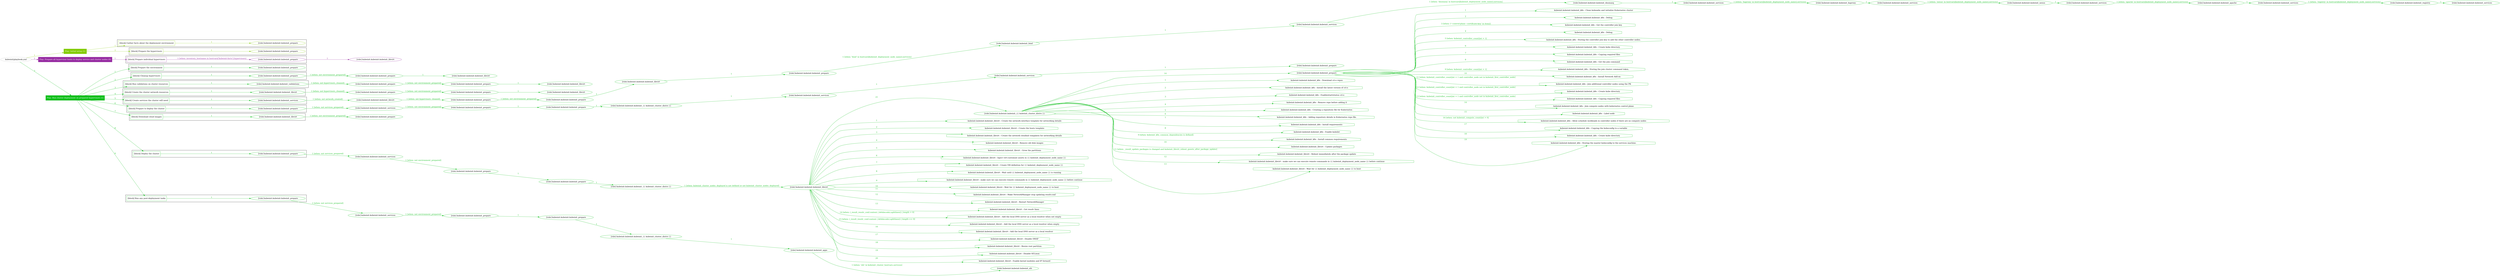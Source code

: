 digraph {
	graph [concentrate=true ordering=in rankdir=LR ratio=fill]
	edge [esep=5 sep=10]
	"kubeinit/playbook.yml" [id=root_node style=dotted]
	play_8ee18083 [label="Play: Initial setup (1)" color="#82cb01" fontcolor="#ffffff" id=play_8ee18083 shape=box style=filled tooltip=localhost]
	"kubeinit/playbook.yml" -> play_8ee18083 [label="1 " color="#82cb01" fontcolor="#82cb01" id=edge_8e0789ae labeltooltip="1 " tooltip="1 "]
	subgraph "kubeinit.kubeinit.kubeinit_prepare" {
		role_06d61ca9 [label="[role] kubeinit.kubeinit.kubeinit_prepare" color="#82cb01" id=role_06d61ca9 tooltip="kubeinit.kubeinit.kubeinit_prepare"]
	}
	subgraph "kubeinit.kubeinit.kubeinit_prepare" {
		role_7a97f258 [label="[role] kubeinit.kubeinit.kubeinit_prepare" color="#82cb01" id=role_7a97f258 tooltip="kubeinit.kubeinit.kubeinit_prepare"]
	}
	subgraph "Play: Initial setup (1)" {
		play_8ee18083 -> block_f115accf [label=1 color="#82cb01" fontcolor="#82cb01" id=edge_2d63fe4f labeltooltip=1 tooltip=1]
		subgraph cluster_block_f115accf {
			block_f115accf [label="[block] Gather facts about the deployment environment" color="#82cb01" id=block_f115accf labeltooltip="Gather facts about the deployment environment" shape=box tooltip="Gather facts about the deployment environment"]
			block_f115accf -> role_06d61ca9 [label="1 " color="#82cb01" fontcolor="#82cb01" id=edge_ca54eedc labeltooltip="1 " tooltip="1 "]
		}
		play_8ee18083 -> block_3ee3ec7a [label=2 color="#82cb01" fontcolor="#82cb01" id=edge_6babd5a5 labeltooltip=2 tooltip=2]
		subgraph cluster_block_3ee3ec7a {
			block_3ee3ec7a [label="[block] Prepare the hypervisors" color="#82cb01" id=block_3ee3ec7a labeltooltip="Prepare the hypervisors" shape=box tooltip="Prepare the hypervisors"]
			block_3ee3ec7a -> role_7a97f258 [label="1 " color="#82cb01" fontcolor="#82cb01" id=edge_4fb15466 labeltooltip="1 " tooltip="1 "]
		}
	}
	play_faafe87c [label="Play: Prepare all hypervisor hosts to deploy service and cluster nodes (0)" color="#962ba1" fontcolor="#ffffff" id=play_faafe87c shape=box style=filled tooltip="Play: Prepare all hypervisor hosts to deploy service and cluster nodes (0)"]
	"kubeinit/playbook.yml" -> play_faafe87c [label="2 " color="#962ba1" fontcolor="#962ba1" id=edge_b821a2ba labeltooltip="2 " tooltip="2 "]
	subgraph "kubeinit.kubeinit.kubeinit_libvirt" {
		role_f9e09f97 [label="[role] kubeinit.kubeinit.kubeinit_libvirt" color="#962ba1" id=role_f9e09f97 tooltip="kubeinit.kubeinit.kubeinit_libvirt"]
	}
	subgraph "kubeinit.kubeinit.kubeinit_prepare" {
		role_05ce94aa [label="[role] kubeinit.kubeinit.kubeinit_prepare" color="#962ba1" id=role_05ce94aa tooltip="kubeinit.kubeinit.kubeinit_prepare"]
		role_05ce94aa -> role_f9e09f97 [label="1 " color="#962ba1" fontcolor="#962ba1" id=edge_85e8ba23 labeltooltip="1 " tooltip="1 "]
	}
	subgraph "Play: Prepare all hypervisor hosts to deploy service and cluster nodes (0)" {
		play_faafe87c -> block_d079e7aa [label=1 color="#962ba1" fontcolor="#962ba1" id=edge_d7801c0c labeltooltip=1 tooltip=1]
		subgraph cluster_block_d079e7aa {
			block_d079e7aa [label="[block] Prepare individual hypervisors" color="#962ba1" id=block_d079e7aa labeltooltip="Prepare individual hypervisors" shape=box tooltip="Prepare individual hypervisors"]
			block_d079e7aa -> role_05ce94aa [label="1 [when: inventory_hostname in hostvars['kubeinit-facts'].hypervisors]" color="#962ba1" fontcolor="#962ba1" id=edge_f3fc36d4 labeltooltip="1 [when: inventory_hostname in hostvars['kubeinit-facts'].hypervisors]" tooltip="1 [when: inventory_hostname in hostvars['kubeinit-facts'].hypervisors]"]
		}
	}
	play_81c9d7ab [label="Play: Run cluster deployment on prepared hypervisors (1)" color="#0dbf1a" fontcolor="#ffffff" id=play_81c9d7ab shape=box style=filled tooltip=localhost]
	"kubeinit/playbook.yml" -> play_81c9d7ab [label="3 " color="#0dbf1a" fontcolor="#0dbf1a" id=edge_80b0b1e9 labeltooltip="3 " tooltip="3 "]
	subgraph "kubeinit.kubeinit.kubeinit_prepare" {
		role_98273a09 [label="[role] kubeinit.kubeinit.kubeinit_prepare" color="#0dbf1a" id=role_98273a09 tooltip="kubeinit.kubeinit.kubeinit_prepare"]
	}
	subgraph "kubeinit.kubeinit.kubeinit_libvirt" {
		role_72c0a9a7 [label="[role] kubeinit.kubeinit.kubeinit_libvirt" color="#0dbf1a" id=role_72c0a9a7 tooltip="kubeinit.kubeinit.kubeinit_libvirt"]
	}
	subgraph "kubeinit.kubeinit.kubeinit_prepare" {
		role_4fc03e9e [label="[role] kubeinit.kubeinit.kubeinit_prepare" color="#0dbf1a" id=role_4fc03e9e tooltip="kubeinit.kubeinit.kubeinit_prepare"]
		role_4fc03e9e -> role_72c0a9a7 [label="1 " color="#0dbf1a" fontcolor="#0dbf1a" id=edge_816d87c3 labeltooltip="1 " tooltip="1 "]
	}
	subgraph "kubeinit.kubeinit.kubeinit_prepare" {
		role_991bb57a [label="[role] kubeinit.kubeinit.kubeinit_prepare" color="#0dbf1a" id=role_991bb57a tooltip="kubeinit.kubeinit.kubeinit_prepare"]
		role_991bb57a -> role_4fc03e9e [label="1 [when: not environment_prepared]" color="#0dbf1a" fontcolor="#0dbf1a" id=edge_4e767769 labeltooltip="1 [when: not environment_prepared]" tooltip="1 [when: not environment_prepared]"]
	}
	subgraph "kubeinit.kubeinit.kubeinit_libvirt" {
		role_8d6c8dee [label="[role] kubeinit.kubeinit.kubeinit_libvirt" color="#0dbf1a" id=role_8d6c8dee tooltip="kubeinit.kubeinit.kubeinit_libvirt"]
	}
	subgraph "kubeinit.kubeinit.kubeinit_prepare" {
		role_c4f2aa31 [label="[role] kubeinit.kubeinit.kubeinit_prepare" color="#0dbf1a" id=role_c4f2aa31 tooltip="kubeinit.kubeinit.kubeinit_prepare"]
		role_c4f2aa31 -> role_8d6c8dee [label="1 " color="#0dbf1a" fontcolor="#0dbf1a" id=edge_8194c8d9 labeltooltip="1 " tooltip="1 "]
	}
	subgraph "kubeinit.kubeinit.kubeinit_prepare" {
		role_bdd298de [label="[role] kubeinit.kubeinit.kubeinit_prepare" color="#0dbf1a" id=role_bdd298de tooltip="kubeinit.kubeinit.kubeinit_prepare"]
		role_bdd298de -> role_c4f2aa31 [label="1 [when: not environment_prepared]" color="#0dbf1a" fontcolor="#0dbf1a" id=edge_e45e2cd5 labeltooltip="1 [when: not environment_prepared]" tooltip="1 [when: not environment_prepared]"]
	}
	subgraph "kubeinit.kubeinit.kubeinit_validations" {
		role_735e8638 [label="[role] kubeinit.kubeinit.kubeinit_validations" color="#0dbf1a" id=role_735e8638 tooltip="kubeinit.kubeinit.kubeinit_validations"]
		role_735e8638 -> role_bdd298de [label="1 [when: not hypervisors_cleaned]" color="#0dbf1a" fontcolor="#0dbf1a" id=edge_be68f4b4 labeltooltip="1 [when: not hypervisors_cleaned]" tooltip="1 [when: not hypervisors_cleaned]"]
	}
	subgraph "kubeinit.kubeinit.kubeinit_libvirt" {
		role_4153babf [label="[role] kubeinit.kubeinit.kubeinit_libvirt" color="#0dbf1a" id=role_4153babf tooltip="kubeinit.kubeinit.kubeinit_libvirt"]
	}
	subgraph "kubeinit.kubeinit.kubeinit_prepare" {
		role_7a676c43 [label="[role] kubeinit.kubeinit.kubeinit_prepare" color="#0dbf1a" id=role_7a676c43 tooltip="kubeinit.kubeinit.kubeinit_prepare"]
		role_7a676c43 -> role_4153babf [label="1 " color="#0dbf1a" fontcolor="#0dbf1a" id=edge_511faa0a labeltooltip="1 " tooltip="1 "]
	}
	subgraph "kubeinit.kubeinit.kubeinit_prepare" {
		role_56eaf374 [label="[role] kubeinit.kubeinit.kubeinit_prepare" color="#0dbf1a" id=role_56eaf374 tooltip="kubeinit.kubeinit.kubeinit_prepare"]
		role_56eaf374 -> role_7a676c43 [label="1 [when: not environment_prepared]" color="#0dbf1a" fontcolor="#0dbf1a" id=edge_9964351d labeltooltip="1 [when: not environment_prepared]" tooltip="1 [when: not environment_prepared]"]
	}
	subgraph "kubeinit.kubeinit.kubeinit_libvirt" {
		role_6fcd3299 [label="[role] kubeinit.kubeinit.kubeinit_libvirt" color="#0dbf1a" id=role_6fcd3299 tooltip="kubeinit.kubeinit.kubeinit_libvirt"]
		role_6fcd3299 -> role_56eaf374 [label="1 [when: not hypervisors_cleaned]" color="#0dbf1a" fontcolor="#0dbf1a" id=edge_40419bce labeltooltip="1 [when: not hypervisors_cleaned]" tooltip="1 [when: not hypervisors_cleaned]"]
	}
	subgraph "kubeinit.kubeinit.kubeinit_services" {
		role_3e249ada [label="[role] kubeinit.kubeinit.kubeinit_services" color="#0dbf1a" id=role_3e249ada tooltip="kubeinit.kubeinit.kubeinit_services"]
	}
	subgraph "kubeinit.kubeinit.kubeinit_registry" {
		role_07090c83 [label="[role] kubeinit.kubeinit.kubeinit_registry" color="#0dbf1a" id=role_07090c83 tooltip="kubeinit.kubeinit.kubeinit_registry"]
		role_07090c83 -> role_3e249ada [label="1 " color="#0dbf1a" fontcolor="#0dbf1a" id=edge_30857a8a labeltooltip="1 " tooltip="1 "]
	}
	subgraph "kubeinit.kubeinit.kubeinit_services" {
		role_3ba974b8 [label="[role] kubeinit.kubeinit.kubeinit_services" color="#0dbf1a" id=role_3ba974b8 tooltip="kubeinit.kubeinit.kubeinit_services"]
		role_3ba974b8 -> role_07090c83 [label="1 [when: 'registry' in hostvars[kubeinit_deployment_node_name].services]" color="#0dbf1a" fontcolor="#0dbf1a" id=edge_75be1067 labeltooltip="1 [when: 'registry' in hostvars[kubeinit_deployment_node_name].services]" tooltip="1 [when: 'registry' in hostvars[kubeinit_deployment_node_name].services]"]
	}
	subgraph "kubeinit.kubeinit.kubeinit_apache" {
		role_98612569 [label="[role] kubeinit.kubeinit.kubeinit_apache" color="#0dbf1a" id=role_98612569 tooltip="kubeinit.kubeinit.kubeinit_apache"]
		role_98612569 -> role_3ba974b8 [label="1 " color="#0dbf1a" fontcolor="#0dbf1a" id=edge_2297390c labeltooltip="1 " tooltip="1 "]
	}
	subgraph "kubeinit.kubeinit.kubeinit_services" {
		role_82681140 [label="[role] kubeinit.kubeinit.kubeinit_services" color="#0dbf1a" id=role_82681140 tooltip="kubeinit.kubeinit.kubeinit_services"]
		role_82681140 -> role_98612569 [label="1 [when: 'apache' in hostvars[kubeinit_deployment_node_name].services]" color="#0dbf1a" fontcolor="#0dbf1a" id=edge_07b75f77 labeltooltip="1 [when: 'apache' in hostvars[kubeinit_deployment_node_name].services]" tooltip="1 [when: 'apache' in hostvars[kubeinit_deployment_node_name].services]"]
	}
	subgraph "kubeinit.kubeinit.kubeinit_nexus" {
		role_915299c7 [label="[role] kubeinit.kubeinit.kubeinit_nexus" color="#0dbf1a" id=role_915299c7 tooltip="kubeinit.kubeinit.kubeinit_nexus"]
		role_915299c7 -> role_82681140 [label="1 " color="#0dbf1a" fontcolor="#0dbf1a" id=edge_f706cca3 labeltooltip="1 " tooltip="1 "]
	}
	subgraph "kubeinit.kubeinit.kubeinit_services" {
		role_71826a3b [label="[role] kubeinit.kubeinit.kubeinit_services" color="#0dbf1a" id=role_71826a3b tooltip="kubeinit.kubeinit.kubeinit_services"]
		role_71826a3b -> role_915299c7 [label="1 [when: 'nexus' in hostvars[kubeinit_deployment_node_name].services]" color="#0dbf1a" fontcolor="#0dbf1a" id=edge_403914f7 labeltooltip="1 [when: 'nexus' in hostvars[kubeinit_deployment_node_name].services]" tooltip="1 [when: 'nexus' in hostvars[kubeinit_deployment_node_name].services]"]
	}
	subgraph "kubeinit.kubeinit.kubeinit_haproxy" {
		role_bdca2307 [label="[role] kubeinit.kubeinit.kubeinit_haproxy" color="#0dbf1a" id=role_bdca2307 tooltip="kubeinit.kubeinit.kubeinit_haproxy"]
		role_bdca2307 -> role_71826a3b [label="1 " color="#0dbf1a" fontcolor="#0dbf1a" id=edge_1cfedd39 labeltooltip="1 " tooltip="1 "]
	}
	subgraph "kubeinit.kubeinit.kubeinit_services" {
		role_d2faf17d [label="[role] kubeinit.kubeinit.kubeinit_services" color="#0dbf1a" id=role_d2faf17d tooltip="kubeinit.kubeinit.kubeinit_services"]
		role_d2faf17d -> role_bdca2307 [label="1 [when: 'haproxy' in hostvars[kubeinit_deployment_node_name].services]" color="#0dbf1a" fontcolor="#0dbf1a" id=edge_29666311 labeltooltip="1 [when: 'haproxy' in hostvars[kubeinit_deployment_node_name].services]" tooltip="1 [when: 'haproxy' in hostvars[kubeinit_deployment_node_name].services]"]
	}
	subgraph "kubeinit.kubeinit.kubeinit_dnsmasq" {
		role_8ce45d9c [label="[role] kubeinit.kubeinit.kubeinit_dnsmasq" color="#0dbf1a" id=role_8ce45d9c tooltip="kubeinit.kubeinit.kubeinit_dnsmasq"]
		role_8ce45d9c -> role_d2faf17d [label="1 " color="#0dbf1a" fontcolor="#0dbf1a" id=edge_5d1c134c labeltooltip="1 " tooltip="1 "]
	}
	subgraph "kubeinit.kubeinit.kubeinit_services" {
		role_fc071e97 [label="[role] kubeinit.kubeinit.kubeinit_services" color="#0dbf1a" id=role_fc071e97 tooltip="kubeinit.kubeinit.kubeinit_services"]
		role_fc071e97 -> role_8ce45d9c [label="1 [when: 'dnsmasq' in hostvars[kubeinit_deployment_node_name].services]" color="#0dbf1a" fontcolor="#0dbf1a" id=edge_57ecb758 labeltooltip="1 [when: 'dnsmasq' in hostvars[kubeinit_deployment_node_name].services]" tooltip="1 [when: 'dnsmasq' in hostvars[kubeinit_deployment_node_name].services]"]
	}
	subgraph "kubeinit.kubeinit.kubeinit_bind" {
		role_98148673 [label="[role] kubeinit.kubeinit.kubeinit_bind" color="#0dbf1a" id=role_98148673 tooltip="kubeinit.kubeinit.kubeinit_bind"]
		role_98148673 -> role_fc071e97 [label="1 " color="#0dbf1a" fontcolor="#0dbf1a" id=edge_a1353309 labeltooltip="1 " tooltip="1 "]
	}
	subgraph "kubeinit.kubeinit.kubeinit_prepare" {
		role_b4537769 [label="[role] kubeinit.kubeinit.kubeinit_prepare" color="#0dbf1a" id=role_b4537769 tooltip="kubeinit.kubeinit.kubeinit_prepare"]
		role_b4537769 -> role_98148673 [label="1 [when: 'bind' in hostvars[kubeinit_deployment_node_name].services]" color="#0dbf1a" fontcolor="#0dbf1a" id=edge_1cc5fc89 labeltooltip="1 [when: 'bind' in hostvars[kubeinit_deployment_node_name].services]" tooltip="1 [when: 'bind' in hostvars[kubeinit_deployment_node_name].services]"]
	}
	subgraph "kubeinit.kubeinit.kubeinit_libvirt" {
		role_241b57d4 [label="[role] kubeinit.kubeinit.kubeinit_libvirt" color="#0dbf1a" id=role_241b57d4 tooltip="kubeinit.kubeinit.kubeinit_libvirt"]
		role_241b57d4 -> role_b4537769 [label="1 " color="#0dbf1a" fontcolor="#0dbf1a" id=edge_76998960 labeltooltip="1 " tooltip="1 "]
	}
	subgraph "kubeinit.kubeinit.kubeinit_prepare" {
		role_441a61ed [label="[role] kubeinit.kubeinit.kubeinit_prepare" color="#0dbf1a" id=role_441a61ed tooltip="kubeinit.kubeinit.kubeinit_prepare"]
		role_441a61ed -> role_241b57d4 [label="1 " color="#0dbf1a" fontcolor="#0dbf1a" id=edge_a62fd803 labeltooltip="1 " tooltip="1 "]
	}
	subgraph "kubeinit.kubeinit.kubeinit_prepare" {
		role_58d939b5 [label="[role] kubeinit.kubeinit.kubeinit_prepare" color="#0dbf1a" id=role_58d939b5 tooltip="kubeinit.kubeinit.kubeinit_prepare"]
		role_58d939b5 -> role_441a61ed [label="1 [when: not environment_prepared]" color="#0dbf1a" fontcolor="#0dbf1a" id=edge_bd2e2a9a labeltooltip="1 [when: not environment_prepared]" tooltip="1 [when: not environment_prepared]"]
	}
	subgraph "kubeinit.kubeinit.kubeinit_libvirt" {
		role_f9302e3c [label="[role] kubeinit.kubeinit.kubeinit_libvirt" color="#0dbf1a" id=role_f9302e3c tooltip="kubeinit.kubeinit.kubeinit_libvirt"]
		role_f9302e3c -> role_58d939b5 [label="1 [when: not hypervisors_cleaned]" color="#0dbf1a" fontcolor="#0dbf1a" id=edge_8dd8779d labeltooltip="1 [when: not hypervisors_cleaned]" tooltip="1 [when: not hypervisors_cleaned]"]
	}
	subgraph "kubeinit.kubeinit.kubeinit_services" {
		role_dc4b3c43 [label="[role] kubeinit.kubeinit.kubeinit_services" color="#0dbf1a" id=role_dc4b3c43 tooltip="kubeinit.kubeinit.kubeinit_services"]
		role_dc4b3c43 -> role_f9302e3c [label="1 [when: not network_created]" color="#0dbf1a" fontcolor="#0dbf1a" id=edge_8cc3fd67 labeltooltip="1 [when: not network_created]" tooltip="1 [when: not network_created]"]
	}
	subgraph "kubeinit.kubeinit.kubeinit_prepare" {
		role_0550574e [label="[role] kubeinit.kubeinit.kubeinit_prepare" color="#0dbf1a" id=role_0550574e tooltip="kubeinit.kubeinit.kubeinit_prepare"]
	}
	subgraph "kubeinit.kubeinit.kubeinit_services" {
		role_68297986 [label="[role] kubeinit.kubeinit.kubeinit_services" color="#0dbf1a" id=role_68297986 tooltip="kubeinit.kubeinit.kubeinit_services"]
		role_68297986 -> role_0550574e [label="1 " color="#0dbf1a" fontcolor="#0dbf1a" id=edge_16237e59 labeltooltip="1 " tooltip="1 "]
	}
	subgraph "kubeinit.kubeinit.kubeinit_services" {
		role_26350de4 [label="[role] kubeinit.kubeinit.kubeinit_services" color="#0dbf1a" id=role_26350de4 tooltip="kubeinit.kubeinit.kubeinit_services"]
		role_26350de4 -> role_68297986 [label="1 " color="#0dbf1a" fontcolor="#0dbf1a" id=edge_4caba4f8 labeltooltip="1 " tooltip="1 "]
	}
	subgraph "kubeinit.kubeinit.kubeinit_{{ kubeinit_cluster_distro }}" {
		role_e3a7e274 [label="[role] kubeinit.kubeinit.kubeinit_{{ kubeinit_cluster_distro }}" color="#0dbf1a" id=role_e3a7e274 tooltip="kubeinit.kubeinit.kubeinit_{{ kubeinit_cluster_distro }}"]
		role_e3a7e274 -> role_26350de4 [label="1 " color="#0dbf1a" fontcolor="#0dbf1a" id=edge_a3a60558 labeltooltip="1 " tooltip="1 "]
	}
	subgraph "kubeinit.kubeinit.kubeinit_prepare" {
		role_842d05a1 [label="[role] kubeinit.kubeinit.kubeinit_prepare" color="#0dbf1a" id=role_842d05a1 tooltip="kubeinit.kubeinit.kubeinit_prepare"]
		role_842d05a1 -> role_e3a7e274 [label="1 " color="#0dbf1a" fontcolor="#0dbf1a" id=edge_4c0e7435 labeltooltip="1 " tooltip="1 "]
	}
	subgraph "kubeinit.kubeinit.kubeinit_prepare" {
		role_927864b2 [label="[role] kubeinit.kubeinit.kubeinit_prepare" color="#0dbf1a" id=role_927864b2 tooltip="kubeinit.kubeinit.kubeinit_prepare"]
		role_927864b2 -> role_842d05a1 [label="1 " color="#0dbf1a" fontcolor="#0dbf1a" id=edge_36d103a8 labeltooltip="1 " tooltip="1 "]
	}
	subgraph "kubeinit.kubeinit.kubeinit_services" {
		role_bd6df40a [label="[role] kubeinit.kubeinit.kubeinit_services" color="#0dbf1a" id=role_bd6df40a tooltip="kubeinit.kubeinit.kubeinit_services"]
		role_bd6df40a -> role_927864b2 [label="1 [when: not environment_prepared]" color="#0dbf1a" fontcolor="#0dbf1a" id=edge_824de030 labeltooltip="1 [when: not environment_prepared]" tooltip="1 [when: not environment_prepared]"]
	}
	subgraph "kubeinit.kubeinit.kubeinit_prepare" {
		role_8033379f [label="[role] kubeinit.kubeinit.kubeinit_prepare" color="#0dbf1a" id=role_8033379f tooltip="kubeinit.kubeinit.kubeinit_prepare"]
		role_8033379f -> role_bd6df40a [label="1 [when: not services_prepared]" color="#0dbf1a" fontcolor="#0dbf1a" id=edge_f5ce5f48 labeltooltip="1 [when: not services_prepared]" tooltip="1 [when: not services_prepared]"]
	}
	subgraph "kubeinit.kubeinit.kubeinit_prepare" {
		role_7f7bffa5 [label="[role] kubeinit.kubeinit.kubeinit_prepare" color="#0dbf1a" id=role_7f7bffa5 tooltip="kubeinit.kubeinit.kubeinit_prepare"]
	}
	subgraph "kubeinit.kubeinit.kubeinit_libvirt" {
		role_cb763960 [label="[role] kubeinit.kubeinit.kubeinit_libvirt" color="#0dbf1a" id=role_cb763960 tooltip="kubeinit.kubeinit.kubeinit_libvirt"]
		role_cb763960 -> role_7f7bffa5 [label="1 [when: not environment_prepared]" color="#0dbf1a" fontcolor="#0dbf1a" id=edge_3c1f9028 labeltooltip="1 [when: not environment_prepared]" tooltip="1 [when: not environment_prepared]"]
	}
	subgraph "kubeinit.kubeinit.kubeinit_prepare" {
		role_fa0c0c79 [label="[role] kubeinit.kubeinit.kubeinit_prepare" color="#0dbf1a" id=role_fa0c0c79 tooltip="kubeinit.kubeinit.kubeinit_prepare"]
		task_381e42be [label="kubeinit.kubeinit.kubeinit_k8s : Clean kubeadm and initialize Kubernetes cluster" color="#0dbf1a" id=task_381e42be shape=octagon tooltip="kubeinit.kubeinit.kubeinit_k8s : Clean kubeadm and initialize Kubernetes cluster"]
		role_fa0c0c79 -> task_381e42be [label="1 " color="#0dbf1a" fontcolor="#0dbf1a" id=edge_30f10b70 labeltooltip="1 " tooltip="1 "]
		task_b00db1e3 [label="kubeinit.kubeinit.kubeinit_k8s : Debug" color="#0dbf1a" id=task_b00db1e3 shape=octagon tooltip="kubeinit.kubeinit.kubeinit_k8s : Debug"]
		role_fa0c0c79 -> task_b00db1e3 [label="2 " color="#0dbf1a" fontcolor="#0dbf1a" id=edge_cad0b861 labeltooltip="2 " tooltip="2 "]
		task_b6f81cd4 [label="kubeinit.kubeinit.kubeinit_k8s : Get the controller join key" color="#0dbf1a" id=task_b6f81cd4 shape=octagon tooltip="kubeinit.kubeinit.kubeinit_k8s : Get the controller join key"]
		role_fa0c0c79 -> task_b6f81cd4 [label="3 [when: ('--control-plane --certificate-key' in item)]" color="#0dbf1a" fontcolor="#0dbf1a" id=edge_2a5ab316 labeltooltip="3 [when: ('--control-plane --certificate-key' in item)]" tooltip="3 [when: ('--control-plane --certificate-key' in item)]"]
		task_c57fdbd2 [label="kubeinit.kubeinit.kubeinit_k8s : Debug" color="#0dbf1a" id=task_c57fdbd2 shape=octagon tooltip="kubeinit.kubeinit.kubeinit_k8s : Debug"]
		role_fa0c0c79 -> task_c57fdbd2 [label="4 " color="#0dbf1a" fontcolor="#0dbf1a" id=edge_9ca2b977 labeltooltip="4 " tooltip="4 "]
		task_18e040b9 [label="kubeinit.kubeinit.kubeinit_k8s : Storing the controller join key to add the other controller nodes." color="#0dbf1a" id=task_18e040b9 shape=octagon tooltip="kubeinit.kubeinit.kubeinit_k8s : Storing the controller join key to add the other controller nodes."]
		role_fa0c0c79 -> task_18e040b9 [label="5 [when: kubeinit_controller_count|int > 1]" color="#0dbf1a" fontcolor="#0dbf1a" id=edge_28e700ac labeltooltip="5 [when: kubeinit_controller_count|int > 1]" tooltip="5 [when: kubeinit_controller_count|int > 1]"]
		task_8a922459 [label="kubeinit.kubeinit.kubeinit_k8s : Create kube directory" color="#0dbf1a" id=task_8a922459 shape=octagon tooltip="kubeinit.kubeinit.kubeinit_k8s : Create kube directory"]
		role_fa0c0c79 -> task_8a922459 [label="6 " color="#0dbf1a" fontcolor="#0dbf1a" id=edge_4454db83 labeltooltip="6 " tooltip="6 "]
		task_895ffb6e [label="kubeinit.kubeinit.kubeinit_k8s : Copying required files" color="#0dbf1a" id=task_895ffb6e shape=octagon tooltip="kubeinit.kubeinit.kubeinit_k8s : Copying required files"]
		role_fa0c0c79 -> task_895ffb6e [label="7 " color="#0dbf1a" fontcolor="#0dbf1a" id=edge_33ed22fb labeltooltip="7 " tooltip="7 "]
		task_38af63d0 [label="kubeinit.kubeinit.kubeinit_k8s : Get the join command" color="#0dbf1a" id=task_38af63d0 shape=octagon tooltip="kubeinit.kubeinit.kubeinit_k8s : Get the join command"]
		role_fa0c0c79 -> task_38af63d0 [label="8 " color="#0dbf1a" fontcolor="#0dbf1a" id=edge_52e99224 labeltooltip="8 " tooltip="8 "]
		task_50cecd5d [label="kubeinit.kubeinit.kubeinit_k8s : Storing the join cluster command token." color="#0dbf1a" id=task_50cecd5d shape=octagon tooltip="kubeinit.kubeinit.kubeinit_k8s : Storing the join cluster command token."]
		role_fa0c0c79 -> task_50cecd5d [label="9 [when: kubeinit_controller_count|int > 1]" color="#0dbf1a" fontcolor="#0dbf1a" id=edge_e2b5592b labeltooltip="9 [when: kubeinit_controller_count|int > 1]" tooltip="9 [when: kubeinit_controller_count|int > 1]"]
		task_02636f1d [label="kubeinit.kubeinit.kubeinit_k8s : Install Network Add-on" color="#0dbf1a" id=task_02636f1d shape=octagon tooltip="kubeinit.kubeinit.kubeinit_k8s : Install Network Add-on"]
		role_fa0c0c79 -> task_02636f1d [label="10 " color="#0dbf1a" fontcolor="#0dbf1a" id=edge_d25f7b23 labeltooltip="10 " tooltip="10 "]
		task_0c530ea0 [label="kubeinit.kubeinit.kubeinit_k8s : Join additional controller nodes using the PK" color="#0dbf1a" id=task_0c530ea0 shape=octagon tooltip="kubeinit.kubeinit.kubeinit_k8s : Join additional controller nodes using the PK"]
		role_fa0c0c79 -> task_0c530ea0 [label="11 [when: kubeinit_controller_count|int > 1 and controller_node not in kubeinit_first_controller_node]" color="#0dbf1a" fontcolor="#0dbf1a" id=edge_ab63e5ee labeltooltip="11 [when: kubeinit_controller_count|int > 1 and controller_node not in kubeinit_first_controller_node]" tooltip="11 [when: kubeinit_controller_count|int > 1 and controller_node not in kubeinit_first_controller_node]"]
		task_bab95ddb [label="kubeinit.kubeinit.kubeinit_k8s : Create kube directory" color="#0dbf1a" id=task_bab95ddb shape=octagon tooltip="kubeinit.kubeinit.kubeinit_k8s : Create kube directory"]
		role_fa0c0c79 -> task_bab95ddb [label="12 [when: kubeinit_controller_count|int > 1 and controller_node not in kubeinit_first_controller_node]" color="#0dbf1a" fontcolor="#0dbf1a" id=edge_48317250 labeltooltip="12 [when: kubeinit_controller_count|int > 1 and controller_node not in kubeinit_first_controller_node]" tooltip="12 [when: kubeinit_controller_count|int > 1 and controller_node not in kubeinit_first_controller_node]"]
		task_c82a0a38 [label="kubeinit.kubeinit.kubeinit_k8s : Copying required files" color="#0dbf1a" id=task_c82a0a38 shape=octagon tooltip="kubeinit.kubeinit.kubeinit_k8s : Copying required files"]
		role_fa0c0c79 -> task_c82a0a38 [label="13 [when: kubeinit_controller_count|int > 1 and controller_node not in kubeinit_first_controller_node]" color="#0dbf1a" fontcolor="#0dbf1a" id=edge_dc8c6931 labeltooltip="13 [when: kubeinit_controller_count|int > 1 and controller_node not in kubeinit_first_controller_node]" tooltip="13 [when: kubeinit_controller_count|int > 1 and controller_node not in kubeinit_first_controller_node]"]
		task_d2368c8e [label="kubeinit.kubeinit.kubeinit_k8s : Join compute nodes with kubernetes control plane" color="#0dbf1a" id=task_d2368c8e shape=octagon tooltip="kubeinit.kubeinit.kubeinit_k8s : Join compute nodes with kubernetes control plane"]
		role_fa0c0c79 -> task_d2368c8e [label="14 " color="#0dbf1a" fontcolor="#0dbf1a" id=edge_5476aa8e labeltooltip="14 " tooltip="14 "]
		task_248b5aaa [label="kubeinit.kubeinit.kubeinit_k8s : Label node" color="#0dbf1a" id=task_248b5aaa shape=octagon tooltip="kubeinit.kubeinit.kubeinit_k8s : Label node"]
		role_fa0c0c79 -> task_248b5aaa [label="15 " color="#0dbf1a" fontcolor="#0dbf1a" id=edge_7140148a labeltooltip="15 " tooltip="15 "]
		task_0b8636b9 [label="kubeinit.kubeinit.kubeinit_k8s : Allow schedule workloads in controller nodes if there are no compute nodes" color="#0dbf1a" id=task_0b8636b9 shape=octagon tooltip="kubeinit.kubeinit.kubeinit_k8s : Allow schedule workloads in controller nodes if there are no compute nodes"]
		role_fa0c0c79 -> task_0b8636b9 [label="16 [when: not kubeinit_compute_count|int > 0]" color="#0dbf1a" fontcolor="#0dbf1a" id=edge_29bb5ad4 labeltooltip="16 [when: not kubeinit_compute_count|int > 0]" tooltip="16 [when: not kubeinit_compute_count|int > 0]"]
		task_9ec8662d [label="kubeinit.kubeinit.kubeinit_k8s : Copying the kubeconfig to a variable" color="#0dbf1a" id=task_9ec8662d shape=octagon tooltip="kubeinit.kubeinit.kubeinit_k8s : Copying the kubeconfig to a variable"]
		role_fa0c0c79 -> task_9ec8662d [label="17 " color="#0dbf1a" fontcolor="#0dbf1a" id=edge_7b643582 labeltooltip="17 " tooltip="17 "]
		task_877550cc [label="kubeinit.kubeinit.kubeinit_k8s : Create kube directory" color="#0dbf1a" id=task_877550cc shape=octagon tooltip="kubeinit.kubeinit.kubeinit_k8s : Create kube directory"]
		role_fa0c0c79 -> task_877550cc [label="18 " color="#0dbf1a" fontcolor="#0dbf1a" id=edge_0d3692a5 labeltooltip="18 " tooltip="18 "]
		task_bd792f45 [label="kubeinit.kubeinit.kubeinit_k8s : Storing the master kubeconfig to the services machine." color="#0dbf1a" id=task_bd792f45 shape=octagon tooltip="kubeinit.kubeinit.kubeinit_k8s : Storing the master kubeconfig to the services machine."]
		role_fa0c0c79 -> task_bd792f45 [label="19 " color="#0dbf1a" fontcolor="#0dbf1a" id=edge_58a99e43 labeltooltip="19 " tooltip="19 "]
	}
	subgraph "kubeinit.kubeinit.kubeinit_{{ kubeinit_cluster_distro }}" {
		role_2bc30080 [label="[role] kubeinit.kubeinit.kubeinit_{{ kubeinit_cluster_distro }}" color="#0dbf1a" id=role_2bc30080 tooltip="kubeinit.kubeinit.kubeinit_{{ kubeinit_cluster_distro }}"]
		task_14b75e9e [label="kubeinit.kubeinit.kubeinit_k8s : Download cri-o repos" color="#0dbf1a" id=task_14b75e9e shape=octagon tooltip="kubeinit.kubeinit.kubeinit_k8s : Download cri-o repos"]
		role_2bc30080 -> task_14b75e9e [label="1 " color="#0dbf1a" fontcolor="#0dbf1a" id=edge_1072e09c labeltooltip="1 " tooltip="1 "]
		task_543dfac4 [label="kubeinit.kubeinit.kubeinit_k8s : Install the latest version of cri-o" color="#0dbf1a" id=task_543dfac4 shape=octagon tooltip="kubeinit.kubeinit.kubeinit_k8s : Install the latest version of cri-o"]
		role_2bc30080 -> task_543dfac4 [label="2 " color="#0dbf1a" fontcolor="#0dbf1a" id=edge_f84ecb69 labeltooltip="2 " tooltip="2 "]
		task_24f3c56b [label="kubeinit.kubeinit.kubeinit_k8s : Enable/start/status cri-o" color="#0dbf1a" id=task_24f3c56b shape=octagon tooltip="kubeinit.kubeinit.kubeinit_k8s : Enable/start/status cri-o"]
		role_2bc30080 -> task_24f3c56b [label="3 " color="#0dbf1a" fontcolor="#0dbf1a" id=edge_2077b50b labeltooltip="3 " tooltip="3 "]
		task_b3d23d4e [label="kubeinit.kubeinit.kubeinit_k8s : Remove repo before adding it" color="#0dbf1a" id=task_b3d23d4e shape=octagon tooltip="kubeinit.kubeinit.kubeinit_k8s : Remove repo before adding it"]
		role_2bc30080 -> task_b3d23d4e [label="4 " color="#0dbf1a" fontcolor="#0dbf1a" id=edge_0df94f23 labeltooltip="4 " tooltip="4 "]
		task_1ee3215d [label="kubeinit.kubeinit.kubeinit_k8s : Creating a repository file for Kubernetes" color="#0dbf1a" id=task_1ee3215d shape=octagon tooltip="kubeinit.kubeinit.kubeinit_k8s : Creating a repository file for Kubernetes"]
		role_2bc30080 -> task_1ee3215d [label="5 " color="#0dbf1a" fontcolor="#0dbf1a" id=edge_e5042c28 labeltooltip="5 " tooltip="5 "]
		task_5bbd2d65 [label="kubeinit.kubeinit.kubeinit_k8s : Adding repository details in Kubernetes repo file." color="#0dbf1a" id=task_5bbd2d65 shape=octagon tooltip="kubeinit.kubeinit.kubeinit_k8s : Adding repository details in Kubernetes repo file."]
		role_2bc30080 -> task_5bbd2d65 [label="6 " color="#0dbf1a" fontcolor="#0dbf1a" id=edge_47c9131c labeltooltip="6 " tooltip="6 "]
		task_3346db23 [label="kubeinit.kubeinit.kubeinit_k8s : Install requirements" color="#0dbf1a" id=task_3346db23 shape=octagon tooltip="kubeinit.kubeinit.kubeinit_k8s : Install requirements"]
		role_2bc30080 -> task_3346db23 [label="7 " color="#0dbf1a" fontcolor="#0dbf1a" id=edge_ca9efc99 labeltooltip="7 " tooltip="7 "]
		task_6ab4fe7a [label="kubeinit.kubeinit.kubeinit_k8s : Enable kubelet" color="#0dbf1a" id=task_6ab4fe7a shape=octagon tooltip="kubeinit.kubeinit.kubeinit_k8s : Enable kubelet"]
		role_2bc30080 -> task_6ab4fe7a [label="8 " color="#0dbf1a" fontcolor="#0dbf1a" id=edge_1ef92c7a labeltooltip="8 " tooltip="8 "]
		task_4adf071f [label="kubeinit.kubeinit.kubeinit_k8s : Install common requirements" color="#0dbf1a" id=task_4adf071f shape=octagon tooltip="kubeinit.kubeinit.kubeinit_k8s : Install common requirements"]
		role_2bc30080 -> task_4adf071f [label="9 [when: kubeinit_k8s_common_dependencies is defined]" color="#0dbf1a" fontcolor="#0dbf1a" id=edge_9b571e88 labeltooltip="9 [when: kubeinit_k8s_common_dependencies is defined]" tooltip="9 [when: kubeinit_k8s_common_dependencies is defined]"]
		task_a0b65b94 [label="kubeinit.kubeinit.kubeinit_libvirt : Update packages" color="#0dbf1a" id=task_a0b65b94 shape=octagon tooltip="kubeinit.kubeinit.kubeinit_libvirt : Update packages"]
		role_2bc30080 -> task_a0b65b94 [label="10 " color="#0dbf1a" fontcolor="#0dbf1a" id=edge_79d1a692 labeltooltip="10 " tooltip="10 "]
		task_c8cb8228 [label="kubeinit.kubeinit.kubeinit_libvirt : Reboot immediately after the package update" color="#0dbf1a" id=task_c8cb8228 shape=octagon tooltip="kubeinit.kubeinit.kubeinit_libvirt : Reboot immediately after the package update"]
		role_2bc30080 -> task_c8cb8228 [label="11 [when: _result_update_packages is changed and kubeinit_libvirt_reboot_guests_after_package_update]" color="#0dbf1a" fontcolor="#0dbf1a" id=edge_478f711b labeltooltip="11 [when: _result_update_packages is changed and kubeinit_libvirt_reboot_guests_after_package_update]" tooltip="11 [when: _result_update_packages is changed and kubeinit_libvirt_reboot_guests_after_package_update]"]
		task_6e3e7e00 [label="kubeinit.kubeinit.kubeinit_libvirt : make sure we can execute remote commands in {{ kubeinit_deployment_node_name }} before continue" color="#0dbf1a" id=task_6e3e7e00 shape=octagon tooltip="kubeinit.kubeinit.kubeinit_libvirt : make sure we can execute remote commands in {{ kubeinit_deployment_node_name }} before continue"]
		role_2bc30080 -> task_6e3e7e00 [label="12 " color="#0dbf1a" fontcolor="#0dbf1a" id=edge_7d116c23 labeltooltip="12 " tooltip="12 "]
		task_d3dde25a [label="kubeinit.kubeinit.kubeinit_libvirt : Wait for {{ kubeinit_deployment_node_name }} to boot" color="#0dbf1a" id=task_d3dde25a shape=octagon tooltip="kubeinit.kubeinit.kubeinit_libvirt : Wait for {{ kubeinit_deployment_node_name }} to boot"]
		role_2bc30080 -> task_d3dde25a [label="13 " color="#0dbf1a" fontcolor="#0dbf1a" id=edge_97c9a55f labeltooltip="13 " tooltip="13 "]
		role_2bc30080 -> role_fa0c0c79 [label="14 " color="#0dbf1a" fontcolor="#0dbf1a" id=edge_0408711f labeltooltip="14 " tooltip="14 "]
	}
	subgraph "kubeinit.kubeinit.kubeinit_libvirt" {
		role_7c24131e [label="[role] kubeinit.kubeinit.kubeinit_libvirt" color="#0dbf1a" id=role_7c24131e tooltip="kubeinit.kubeinit.kubeinit_libvirt"]
		task_dedaa255 [label="kubeinit.kubeinit.kubeinit_libvirt : Create the network interface template for networking details" color="#0dbf1a" id=task_dedaa255 shape=octagon tooltip="kubeinit.kubeinit.kubeinit_libvirt : Create the network interface template for networking details"]
		role_7c24131e -> task_dedaa255 [label="1 " color="#0dbf1a" fontcolor="#0dbf1a" id=edge_0f7b163c labeltooltip="1 " tooltip="1 "]
		task_3c8575f3 [label="kubeinit.kubeinit.kubeinit_libvirt : Create the hosts template" color="#0dbf1a" id=task_3c8575f3 shape=octagon tooltip="kubeinit.kubeinit.kubeinit_libvirt : Create the hosts template"]
		role_7c24131e -> task_3c8575f3 [label="2 " color="#0dbf1a" fontcolor="#0dbf1a" id=edge_4599346a labeltooltip="2 " tooltip="2 "]
		task_d3016612 [label="kubeinit.kubeinit.kubeinit_libvirt : Create the network cloudinit templates for networking details" color="#0dbf1a" id=task_d3016612 shape=octagon tooltip="kubeinit.kubeinit.kubeinit_libvirt : Create the network cloudinit templates for networking details"]
		role_7c24131e -> task_d3016612 [label="3 " color="#0dbf1a" fontcolor="#0dbf1a" id=edge_3e53a02a labeltooltip="3 " tooltip="3 "]
		task_4b5ddc4b [label="kubeinit.kubeinit.kubeinit_libvirt : Remove old disk images" color="#0dbf1a" id=task_4b5ddc4b shape=octagon tooltip="kubeinit.kubeinit.kubeinit_libvirt : Remove old disk images"]
		role_7c24131e -> task_4b5ddc4b [label="4 " color="#0dbf1a" fontcolor="#0dbf1a" id=edge_93e6f250 labeltooltip="4 " tooltip="4 "]
		task_48d26dc3 [label="kubeinit.kubeinit.kubeinit_libvirt : Grow the partitions" color="#0dbf1a" id=task_48d26dc3 shape=octagon tooltip="kubeinit.kubeinit.kubeinit_libvirt : Grow the partitions"]
		role_7c24131e -> task_48d26dc3 [label="5 " color="#0dbf1a" fontcolor="#0dbf1a" id=edge_290b07a1 labeltooltip="5 " tooltip="5 "]
		task_dc9cf92a [label="kubeinit.kubeinit.kubeinit_libvirt : Inject virt-customize assets in {{ kubeinit_deployment_node_name }}" color="#0dbf1a" id=task_dc9cf92a shape=octagon tooltip="kubeinit.kubeinit.kubeinit_libvirt : Inject virt-customize assets in {{ kubeinit_deployment_node_name }}"]
		role_7c24131e -> task_dc9cf92a [label="6 " color="#0dbf1a" fontcolor="#0dbf1a" id=edge_b14807ae labeltooltip="6 " tooltip="6 "]
		task_f63ec668 [label="kubeinit.kubeinit.kubeinit_libvirt : Create VM definition for {{ kubeinit_deployment_node_name }}" color="#0dbf1a" id=task_f63ec668 shape=octagon tooltip="kubeinit.kubeinit.kubeinit_libvirt : Create VM definition for {{ kubeinit_deployment_node_name }}"]
		role_7c24131e -> task_f63ec668 [label="7 " color="#0dbf1a" fontcolor="#0dbf1a" id=edge_4f099389 labeltooltip="7 " tooltip="7 "]
		task_a72eda0b [label="kubeinit.kubeinit.kubeinit_libvirt : Wait until {{ kubeinit_deployment_node_name }} is running" color="#0dbf1a" id=task_a72eda0b shape=octagon tooltip="kubeinit.kubeinit.kubeinit_libvirt : Wait until {{ kubeinit_deployment_node_name }} is running"]
		role_7c24131e -> task_a72eda0b [label="8 " color="#0dbf1a" fontcolor="#0dbf1a" id=edge_a127a1c0 labeltooltip="8 " tooltip="8 "]
		task_05e20b43 [label="kubeinit.kubeinit.kubeinit_libvirt : make sure we can execute remote commands in {{ kubeinit_deployment_node_name }} before continue" color="#0dbf1a" id=task_05e20b43 shape=octagon tooltip="kubeinit.kubeinit.kubeinit_libvirt : make sure we can execute remote commands in {{ kubeinit_deployment_node_name }} before continue"]
		role_7c24131e -> task_05e20b43 [label="9 " color="#0dbf1a" fontcolor="#0dbf1a" id=edge_d81d82a2 labeltooltip="9 " tooltip="9 "]
		task_03c5b2b4 [label="kubeinit.kubeinit.kubeinit_libvirt : Wait for {{ kubeinit_deployment_node_name }} to boot" color="#0dbf1a" id=task_03c5b2b4 shape=octagon tooltip="kubeinit.kubeinit.kubeinit_libvirt : Wait for {{ kubeinit_deployment_node_name }} to boot"]
		role_7c24131e -> task_03c5b2b4 [label="10 " color="#0dbf1a" fontcolor="#0dbf1a" id=edge_2a295402 labeltooltip="10 " tooltip="10 "]
		task_687d3793 [label="kubeinit.kubeinit.kubeinit_libvirt : Make NetworkManager stop updating resolv.conf" color="#0dbf1a" id=task_687d3793 shape=octagon tooltip="kubeinit.kubeinit.kubeinit_libvirt : Make NetworkManager stop updating resolv.conf"]
		role_7c24131e -> task_687d3793 [label="11 " color="#0dbf1a" fontcolor="#0dbf1a" id=edge_d0d6bb05 labeltooltip="11 " tooltip="11 "]
		task_cba448e9 [label="kubeinit.kubeinit.kubeinit_libvirt : Restart NetworkManager" color="#0dbf1a" id=task_cba448e9 shape=octagon tooltip="kubeinit.kubeinit.kubeinit_libvirt : Restart NetworkManager"]
		role_7c24131e -> task_cba448e9 [label="12 " color="#0dbf1a" fontcolor="#0dbf1a" id=edge_85d727f0 labeltooltip="12 " tooltip="12 "]
		task_c509c2c6 [label="kubeinit.kubeinit.kubeinit_libvirt : Get resolv lines" color="#0dbf1a" id=task_c509c2c6 shape=octagon tooltip="kubeinit.kubeinit.kubeinit_libvirt : Get resolv lines"]
		role_7c24131e -> task_c509c2c6 [label="13 " color="#0dbf1a" fontcolor="#0dbf1a" id=edge_dae31ed9 labeltooltip="13 " tooltip="13 "]
		task_3d38d545 [label="kubeinit.kubeinit.kubeinit_libvirt : Add the local DNS server as a local resolver when not empty" color="#0dbf1a" id=task_3d38d545 shape=octagon tooltip="kubeinit.kubeinit.kubeinit_libvirt : Add the local DNS server as a local resolver when not empty"]
		role_7c24131e -> task_3d38d545 [label="14 [when: (_result_resolv_conf.content | b64decode).splitlines() | length > 0]" color="#0dbf1a" fontcolor="#0dbf1a" id=edge_f4be4568 labeltooltip="14 [when: (_result_resolv_conf.content | b64decode).splitlines() | length > 0]" tooltip="14 [when: (_result_resolv_conf.content | b64decode).splitlines() | length > 0]"]
		task_83b25d90 [label="kubeinit.kubeinit.kubeinit_libvirt : Add the local DNS server as a local resolver when empty" color="#0dbf1a" id=task_83b25d90 shape=octagon tooltip="kubeinit.kubeinit.kubeinit_libvirt : Add the local DNS server as a local resolver when empty"]
		role_7c24131e -> task_83b25d90 [label="15 [when: (_result_resolv_conf.content | b64decode).splitlines() | length == 0]" color="#0dbf1a" fontcolor="#0dbf1a" id=edge_69ccd057 labeltooltip="15 [when: (_result_resolv_conf.content | b64decode).splitlines() | length == 0]" tooltip="15 [when: (_result_resolv_conf.content | b64decode).splitlines() | length == 0]"]
		task_d1ca6423 [label="kubeinit.kubeinit.kubeinit_libvirt : Add the local DNS server as a local resolver" color="#0dbf1a" id=task_d1ca6423 shape=octagon tooltip="kubeinit.kubeinit.kubeinit_libvirt : Add the local DNS server as a local resolver"]
		role_7c24131e -> task_d1ca6423 [label="16 " color="#0dbf1a" fontcolor="#0dbf1a" id=edge_494bd0d5 labeltooltip="16 " tooltip="16 "]
		task_b55ef98b [label="kubeinit.kubeinit.kubeinit_libvirt : Disable SWAP" color="#0dbf1a" id=task_b55ef98b shape=octagon tooltip="kubeinit.kubeinit.kubeinit_libvirt : Disable SWAP"]
		role_7c24131e -> task_b55ef98b [label="17 " color="#0dbf1a" fontcolor="#0dbf1a" id=edge_b2635e41 labeltooltip="17 " tooltip="17 "]
		task_4a6f2f3d [label="kubeinit.kubeinit.kubeinit_libvirt : Resize root partition" color="#0dbf1a" id=task_4a6f2f3d shape=octagon tooltip="kubeinit.kubeinit.kubeinit_libvirt : Resize root partition"]
		role_7c24131e -> task_4a6f2f3d [label="18 " color="#0dbf1a" fontcolor="#0dbf1a" id=edge_a03545dc labeltooltip="18 " tooltip="18 "]
		task_bc04a4f9 [label="kubeinit.kubeinit.kubeinit_libvirt : Disable SELinux" color="#0dbf1a" id=task_bc04a4f9 shape=octagon tooltip="kubeinit.kubeinit.kubeinit_libvirt : Disable SELinux"]
		role_7c24131e -> task_bc04a4f9 [label="19 " color="#0dbf1a" fontcolor="#0dbf1a" id=edge_a6ee8a38 labeltooltip="19 " tooltip="19 "]
		task_f1c3caeb [label="kubeinit.kubeinit.kubeinit_libvirt : Enable kernel modules and IP forward" color="#0dbf1a" id=task_f1c3caeb shape=octagon tooltip="kubeinit.kubeinit.kubeinit_libvirt : Enable kernel modules and IP forward"]
		role_7c24131e -> task_f1c3caeb [label="20 " color="#0dbf1a" fontcolor="#0dbf1a" id=edge_d1da1d5f labeltooltip="20 " tooltip="20 "]
		role_7c24131e -> role_2bc30080 [label="21 " color="#0dbf1a" fontcolor="#0dbf1a" id=edge_558c477c labeltooltip="21 " tooltip="21 "]
	}
	subgraph "kubeinit.kubeinit.kubeinit_{{ kubeinit_cluster_distro }}" {
		role_7bd98ea8 [label="[role] kubeinit.kubeinit.kubeinit_{{ kubeinit_cluster_distro }}" color="#0dbf1a" id=role_7bd98ea8 tooltip="kubeinit.kubeinit.kubeinit_{{ kubeinit_cluster_distro }}"]
		role_7bd98ea8 -> role_7c24131e [label="1 [when: kubeinit_cluster_nodes_deployed is not defined or not kubeinit_cluster_nodes_deployed]" color="#0dbf1a" fontcolor="#0dbf1a" id=edge_761ad399 labeltooltip="1 [when: kubeinit_cluster_nodes_deployed is not defined or not kubeinit_cluster_nodes_deployed]" tooltip="1 [when: kubeinit_cluster_nodes_deployed is not defined or not kubeinit_cluster_nodes_deployed]"]
	}
	subgraph "kubeinit.kubeinit.kubeinit_prepare" {
		role_d7cdf82b [label="[role] kubeinit.kubeinit.kubeinit_prepare" color="#0dbf1a" id=role_d7cdf82b tooltip="kubeinit.kubeinit.kubeinit_prepare"]
		role_d7cdf82b -> role_7bd98ea8 [label="1 " color="#0dbf1a" fontcolor="#0dbf1a" id=edge_1413c58b labeltooltip="1 " tooltip="1 "]
	}
	subgraph "kubeinit.kubeinit.kubeinit_prepare" {
		role_707a8017 [label="[role] kubeinit.kubeinit.kubeinit_prepare" color="#0dbf1a" id=role_707a8017 tooltip="kubeinit.kubeinit.kubeinit_prepare"]
		role_707a8017 -> role_d7cdf82b [label="1 " color="#0dbf1a" fontcolor="#0dbf1a" id=edge_cbb2c259 labeltooltip="1 " tooltip="1 "]
	}
	subgraph "kubeinit.kubeinit.kubeinit_services" {
		role_f0e2fd42 [label="[role] kubeinit.kubeinit.kubeinit_services" color="#0dbf1a" id=role_f0e2fd42 tooltip="kubeinit.kubeinit.kubeinit_services"]
		role_f0e2fd42 -> role_707a8017 [label="1 [when: not environment_prepared]" color="#0dbf1a" fontcolor="#0dbf1a" id=edge_4307b312 labeltooltip="1 [when: not environment_prepared]" tooltip="1 [when: not environment_prepared]"]
	}
	subgraph "kubeinit.kubeinit.kubeinit_prepare" {
		role_3e5844a3 [label="[role] kubeinit.kubeinit.kubeinit_prepare" color="#0dbf1a" id=role_3e5844a3 tooltip="kubeinit.kubeinit.kubeinit_prepare"]
		role_3e5844a3 -> role_f0e2fd42 [label="1 [when: not services_prepared]" color="#0dbf1a" fontcolor="#0dbf1a" id=edge_38033208 labeltooltip="1 [when: not services_prepared]" tooltip="1 [when: not services_prepared]"]
	}
	subgraph "kubeinit.kubeinit.kubeinit_nfs" {
		role_830cb94d [label="[role] kubeinit.kubeinit.kubeinit_nfs" color="#0dbf1a" id=role_830cb94d tooltip="kubeinit.kubeinit.kubeinit_nfs"]
	}
	subgraph "kubeinit.kubeinit.kubeinit_apps" {
		role_44c7e3e2 [label="[role] kubeinit.kubeinit.kubeinit_apps" color="#0dbf1a" id=role_44c7e3e2 tooltip="kubeinit.kubeinit.kubeinit_apps"]
		role_44c7e3e2 -> role_830cb94d [label="1 [when: 'nfs' in kubeinit_cluster_hostvars.services]" color="#0dbf1a" fontcolor="#0dbf1a" id=edge_abcafaec labeltooltip="1 [when: 'nfs' in kubeinit_cluster_hostvars.services]" tooltip="1 [when: 'nfs' in kubeinit_cluster_hostvars.services]"]
	}
	subgraph "kubeinit.kubeinit.kubeinit_{{ kubeinit_cluster_distro }}" {
		role_761e5e26 [label="[role] kubeinit.kubeinit.kubeinit_{{ kubeinit_cluster_distro }}" color="#0dbf1a" id=role_761e5e26 tooltip="kubeinit.kubeinit.kubeinit_{{ kubeinit_cluster_distro }}"]
		role_761e5e26 -> role_44c7e3e2 [label="1 " color="#0dbf1a" fontcolor="#0dbf1a" id=edge_00bc0706 labeltooltip="1 " tooltip="1 "]
	}
	subgraph "kubeinit.kubeinit.kubeinit_prepare" {
		role_45d3372f [label="[role] kubeinit.kubeinit.kubeinit_prepare" color="#0dbf1a" id=role_45d3372f tooltip="kubeinit.kubeinit.kubeinit_prepare"]
		role_45d3372f -> role_761e5e26 [label="1 " color="#0dbf1a" fontcolor="#0dbf1a" id=edge_84b6de26 labeltooltip="1 " tooltip="1 "]
	}
	subgraph "kubeinit.kubeinit.kubeinit_prepare" {
		role_2142ff71 [label="[role] kubeinit.kubeinit.kubeinit_prepare" color="#0dbf1a" id=role_2142ff71 tooltip="kubeinit.kubeinit.kubeinit_prepare"]
		role_2142ff71 -> role_45d3372f [label="1 " color="#0dbf1a" fontcolor="#0dbf1a" id=edge_0568ce6b labeltooltip="1 " tooltip="1 "]
	}
	subgraph "kubeinit.kubeinit.kubeinit_services" {
		role_0b5bb69a [label="[role] kubeinit.kubeinit.kubeinit_services" color="#0dbf1a" id=role_0b5bb69a tooltip="kubeinit.kubeinit.kubeinit_services"]
		role_0b5bb69a -> role_2142ff71 [label="1 [when: not environment_prepared]" color="#0dbf1a" fontcolor="#0dbf1a" id=edge_55fee709 labeltooltip="1 [when: not environment_prepared]" tooltip="1 [when: not environment_prepared]"]
	}
	subgraph "kubeinit.kubeinit.kubeinit_prepare" {
		role_a714a4de [label="[role] kubeinit.kubeinit.kubeinit_prepare" color="#0dbf1a" id=role_a714a4de tooltip="kubeinit.kubeinit.kubeinit_prepare"]
		role_a714a4de -> role_0b5bb69a [label="1 [when: not services_prepared]" color="#0dbf1a" fontcolor="#0dbf1a" id=edge_0805fcb1 labeltooltip="1 [when: not services_prepared]" tooltip="1 [when: not services_prepared]"]
	}
	subgraph "Play: Run cluster deployment on prepared hypervisors (1)" {
		play_81c9d7ab -> block_37d6e398 [label=1 color="#0dbf1a" fontcolor="#0dbf1a" id=edge_4a50265c labeltooltip=1 tooltip=1]
		subgraph cluster_block_37d6e398 {
			block_37d6e398 [label="[block] Prepare the environment" color="#0dbf1a" id=block_37d6e398 labeltooltip="Prepare the environment" shape=box tooltip="Prepare the environment"]
			block_37d6e398 -> role_98273a09 [label="1 " color="#0dbf1a" fontcolor="#0dbf1a" id=edge_7826359d labeltooltip="1 " tooltip="1 "]
		}
		play_81c9d7ab -> block_5a1bd36b [label=2 color="#0dbf1a" fontcolor="#0dbf1a" id=edge_c5d3cd42 labeltooltip=2 tooltip=2]
		subgraph cluster_block_5a1bd36b {
			block_5a1bd36b [label="[block] Cleanup hypervisors" color="#0dbf1a" id=block_5a1bd36b labeltooltip="Cleanup hypervisors" shape=box tooltip="Cleanup hypervisors"]
			block_5a1bd36b -> role_991bb57a [label="1 " color="#0dbf1a" fontcolor="#0dbf1a" id=edge_baf5fa63 labeltooltip="1 " tooltip="1 "]
		}
		play_81c9d7ab -> block_97e9773e [label=3 color="#0dbf1a" fontcolor="#0dbf1a" id=edge_f8a69ff9 labeltooltip=3 tooltip=3]
		subgraph cluster_block_97e9773e {
			block_97e9773e [label="[block] Run validations on cluster resources" color="#0dbf1a" id=block_97e9773e labeltooltip="Run validations on cluster resources" shape=box tooltip="Run validations on cluster resources"]
			block_97e9773e -> role_735e8638 [label="1 " color="#0dbf1a" fontcolor="#0dbf1a" id=edge_d6d5a8e8 labeltooltip="1 " tooltip="1 "]
		}
		play_81c9d7ab -> block_60b9063a [label=4 color="#0dbf1a" fontcolor="#0dbf1a" id=edge_d5070c22 labeltooltip=4 tooltip=4]
		subgraph cluster_block_60b9063a {
			block_60b9063a [label="[block] Create the cluster network resources" color="#0dbf1a" id=block_60b9063a labeltooltip="Create the cluster network resources" shape=box tooltip="Create the cluster network resources"]
			block_60b9063a -> role_6fcd3299 [label="1 " color="#0dbf1a" fontcolor="#0dbf1a" id=edge_05b13115 labeltooltip="1 " tooltip="1 "]
		}
		play_81c9d7ab -> block_93676ab4 [label=5 color="#0dbf1a" fontcolor="#0dbf1a" id=edge_46e9573f labeltooltip=5 tooltip=5]
		subgraph cluster_block_93676ab4 {
			block_93676ab4 [label="[block] Create services the cluster will need" color="#0dbf1a" id=block_93676ab4 labeltooltip="Create services the cluster will need" shape=box tooltip="Create services the cluster will need"]
			block_93676ab4 -> role_dc4b3c43 [label="1 " color="#0dbf1a" fontcolor="#0dbf1a" id=edge_dfce3328 labeltooltip="1 " tooltip="1 "]
		}
		play_81c9d7ab -> block_c7d04b60 [label=6 color="#0dbf1a" fontcolor="#0dbf1a" id=edge_6a1ad135 labeltooltip=6 tooltip=6]
		subgraph cluster_block_c7d04b60 {
			block_c7d04b60 [label="[block] Prepare to deploy the cluster" color="#0dbf1a" id=block_c7d04b60 labeltooltip="Prepare to deploy the cluster" shape=box tooltip="Prepare to deploy the cluster"]
			block_c7d04b60 -> role_8033379f [label="1 " color="#0dbf1a" fontcolor="#0dbf1a" id=edge_9e9893cc labeltooltip="1 " tooltip="1 "]
		}
		play_81c9d7ab -> block_d7c78cdd [label=7 color="#0dbf1a" fontcolor="#0dbf1a" id=edge_cd57fcec labeltooltip=7 tooltip=7]
		subgraph cluster_block_d7c78cdd {
			block_d7c78cdd [label="[block] Download cloud images" color="#0dbf1a" id=block_d7c78cdd labeltooltip="Download cloud images" shape=box tooltip="Download cloud images"]
			block_d7c78cdd -> role_cb763960 [label="1 " color="#0dbf1a" fontcolor="#0dbf1a" id=edge_eb47551f labeltooltip="1 " tooltip="1 "]
		}
		play_81c9d7ab -> block_4666bbf5 [label=8 color="#0dbf1a" fontcolor="#0dbf1a" id=edge_46b69ac0 labeltooltip=8 tooltip=8]
		subgraph cluster_block_4666bbf5 {
			block_4666bbf5 [label="[block] Deploy the cluster" color="#0dbf1a" id=block_4666bbf5 labeltooltip="Deploy the cluster" shape=box tooltip="Deploy the cluster"]
			block_4666bbf5 -> role_3e5844a3 [label="1 " color="#0dbf1a" fontcolor="#0dbf1a" id=edge_641f607c labeltooltip="1 " tooltip="1 "]
		}
		play_81c9d7ab -> block_afa92681 [label=9 color="#0dbf1a" fontcolor="#0dbf1a" id=edge_1cbd1239 labeltooltip=9 tooltip=9]
		subgraph cluster_block_afa92681 {
			block_afa92681 [label="[block] Run any post-deployment tasks" color="#0dbf1a" id=block_afa92681 labeltooltip="Run any post-deployment tasks" shape=box tooltip="Run any post-deployment tasks"]
			block_afa92681 -> role_a714a4de [label="1 " color="#0dbf1a" fontcolor="#0dbf1a" id=edge_c489cab8 labeltooltip="1 " tooltip="1 "]
		}
	}
}
